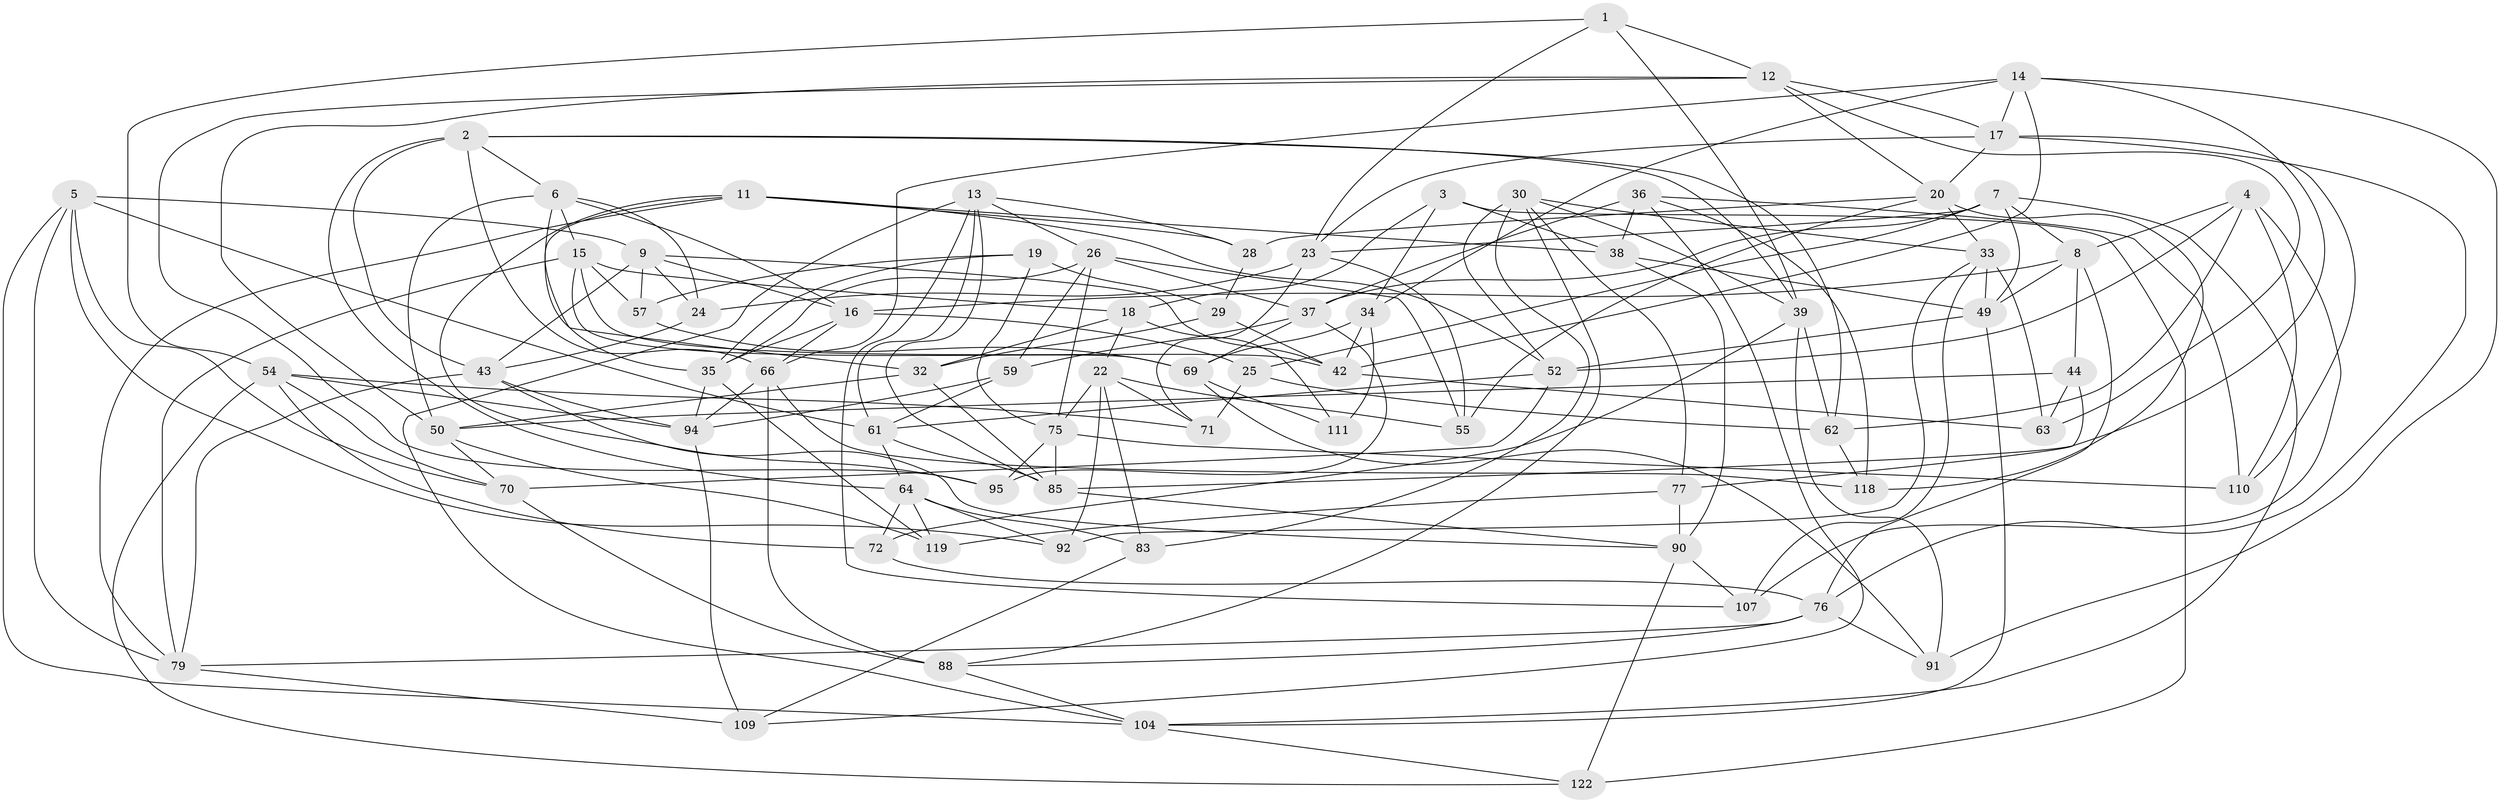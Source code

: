// Generated by graph-tools (version 1.1) at 2025/52/02/27/25 19:52:31]
// undirected, 74 vertices, 191 edges
graph export_dot {
graph [start="1"]
  node [color=gray90,style=filled];
  1;
  2 [super="+27"];
  3;
  4 [super="+120"];
  5 [super="+40"];
  6 [super="+81"];
  7 [super="+86"];
  8 [super="+10"];
  9 [super="+21"];
  11 [super="+105"];
  12 [super="+112"];
  13 [super="+48"];
  14 [super="+115"];
  15 [super="+31"];
  16 [super="+84"];
  17 [super="+56"];
  18 [super="+98"];
  19;
  20 [super="+82"];
  22 [super="+100"];
  23 [super="+41"];
  24;
  25;
  26 [super="+47"];
  28;
  29;
  30 [super="+116"];
  32 [super="+58"];
  33 [super="+51"];
  34 [super="+93"];
  35 [super="+89"];
  36 [super="+67"];
  37 [super="+45"];
  38 [super="+74"];
  39 [super="+78"];
  42 [super="+46"];
  43 [super="+65"];
  44;
  49 [super="+53"];
  50 [super="+114"];
  52 [super="+68"];
  54 [super="+60"];
  55;
  57;
  59;
  61 [super="+73"];
  62 [super="+108"];
  63;
  64 [super="+99"];
  66 [super="+113"];
  69 [super="+80"];
  70 [super="+103"];
  71;
  72;
  75 [super="+97"];
  76 [super="+106"];
  77;
  79 [super="+87"];
  83;
  85 [super="+121"];
  88 [super="+101"];
  90 [super="+102"];
  91;
  92;
  94 [super="+96"];
  95;
  104 [super="+117"];
  107;
  109;
  110;
  111;
  118;
  119;
  122;
  1 -- 39;
  1 -- 54;
  1 -- 23;
  1 -- 12;
  2 -- 39;
  2 -- 66;
  2 -- 62;
  2 -- 64;
  2 -- 43;
  2 -- 6;
  3 -- 122;
  3 -- 34;
  3 -- 38;
  3 -- 18;
  4 -- 110;
  4 -- 62 [weight=2];
  4 -- 52;
  4 -- 8;
  4 -- 107;
  5 -- 104;
  5 -- 79;
  5 -- 61;
  5 -- 92;
  5 -- 9;
  5 -- 70;
  6 -- 15;
  6 -- 24;
  6 -- 16;
  6 -- 32;
  6 -- 50;
  7 -- 37;
  7 -- 8;
  7 -- 49;
  7 -- 104;
  7 -- 25;
  7 -- 23;
  8 -- 16;
  8 -- 44;
  8 -- 76;
  8 -- 49;
  9 -- 57;
  9 -- 24;
  9 -- 43;
  9 -- 16;
  9 -- 42;
  11 -- 28;
  11 -- 79;
  11 -- 35;
  11 -- 52;
  11 -- 95;
  11 -- 38;
  12 -- 95;
  12 -- 50;
  12 -- 63;
  12 -- 20;
  12 -- 17;
  13 -- 107;
  13 -- 104;
  13 -- 26;
  13 -- 85;
  13 -- 61;
  13 -- 28;
  14 -- 91;
  14 -- 34;
  14 -- 85;
  14 -- 42;
  14 -- 66;
  14 -- 17;
  15 -- 57;
  15 -- 79;
  15 -- 18;
  15 -- 69;
  15 -- 42;
  16 -- 66;
  16 -- 25;
  16 -- 35;
  17 -- 110;
  17 -- 23;
  17 -- 20;
  17 -- 76;
  18 -- 32 [weight=2];
  18 -- 22;
  18 -- 111;
  19 -- 35;
  19 -- 57;
  19 -- 29;
  19 -- 75;
  20 -- 33;
  20 -- 118;
  20 -- 55;
  20 -- 28;
  22 -- 75;
  22 -- 55;
  22 -- 83;
  22 -- 92;
  22 -- 71;
  23 -- 55;
  23 -- 71;
  23 -- 24;
  24 -- 43;
  25 -- 71;
  25 -- 62;
  26 -- 59;
  26 -- 55;
  26 -- 37;
  26 -- 75;
  26 -- 35;
  28 -- 29;
  29 -- 32;
  29 -- 42;
  30 -- 52;
  30 -- 83;
  30 -- 77;
  30 -- 33;
  30 -- 39;
  30 -- 88;
  32 -- 85;
  32 -- 50;
  33 -- 107;
  33 -- 92;
  33 -- 63;
  33 -- 49;
  34 -- 111 [weight=2];
  34 -- 42;
  34 -- 69;
  35 -- 119;
  35 -- 94;
  36 -- 110;
  36 -- 118;
  36 -- 109;
  36 -- 37;
  36 -- 38 [weight=2];
  37 -- 59;
  37 -- 69;
  37 -- 95;
  38 -- 90;
  38 -- 49;
  39 -- 72;
  39 -- 91;
  39 -- 62;
  42 -- 63;
  43 -- 79;
  43 -- 94;
  43 -- 90;
  44 -- 63;
  44 -- 77;
  44 -- 50;
  49 -- 52;
  49 -- 104;
  50 -- 70;
  50 -- 119;
  52 -- 61;
  52 -- 70;
  54 -- 72;
  54 -- 122;
  54 -- 71;
  54 -- 70;
  54 -- 94;
  57 -- 69;
  59 -- 94;
  59 -- 61;
  61 -- 85;
  61 -- 64;
  62 -- 118;
  64 -- 83;
  64 -- 72;
  64 -- 92;
  64 -- 119;
  66 -- 118;
  66 -- 94;
  66 -- 88;
  69 -- 91;
  69 -- 111;
  70 -- 88 [weight=2];
  72 -- 76;
  75 -- 95;
  75 -- 85;
  75 -- 110;
  76 -- 91;
  76 -- 88;
  76 -- 79;
  77 -- 90;
  77 -- 119;
  79 -- 109;
  83 -- 109;
  85 -- 90;
  88 -- 104;
  90 -- 107;
  90 -- 122;
  94 -- 109;
  104 -- 122;
}
